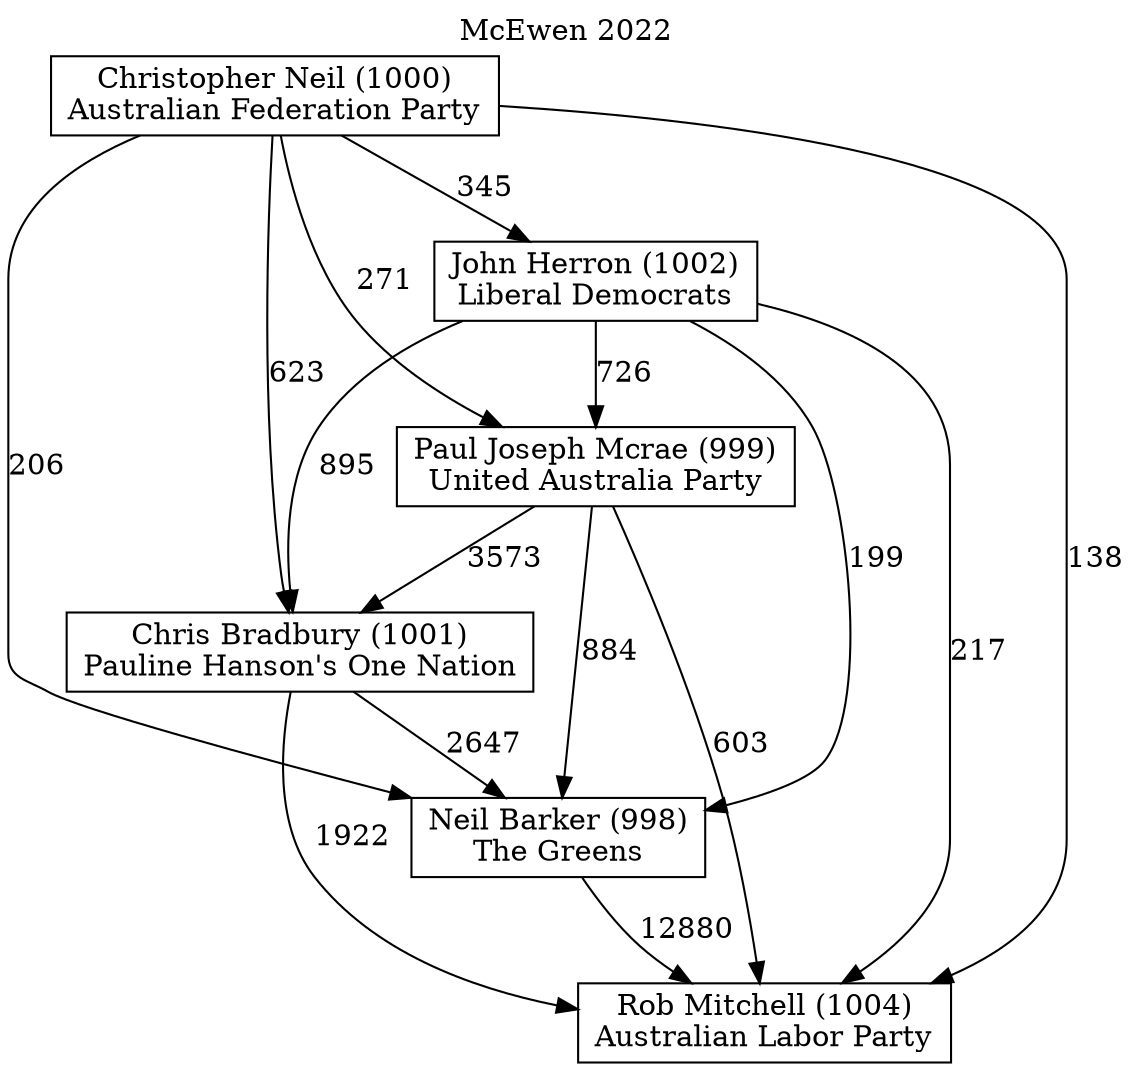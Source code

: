 // House preference flow
digraph "Rob Mitchell (1004)_McEwen_2022" {
	graph [label="McEwen 2022" labelloc=t mclimit=10]
	node [shape=box]
	"Paul Joseph Mcrae (999)" [label="Paul Joseph Mcrae (999)
United Australia Party"]
	"John Herron (1002)" [label="John Herron (1002)
Liberal Democrats"]
	"Neil Barker (998)" [label="Neil Barker (998)
The Greens"]
	"Rob Mitchell (1004)" [label="Rob Mitchell (1004)
Australian Labor Party"]
	"Chris Bradbury (1001)" [label="Chris Bradbury (1001)
Pauline Hanson's One Nation"]
	"Christopher Neil (1000)" [label="Christopher Neil (1000)
Australian Federation Party"]
	"Christopher Neil (1000)" -> "Rob Mitchell (1004)" [label=138]
	"Paul Joseph Mcrae (999)" -> "Neil Barker (998)" [label=884]
	"Christopher Neil (1000)" -> "Chris Bradbury (1001)" [label=623]
	"Chris Bradbury (1001)" -> "Rob Mitchell (1004)" [label=1922]
	"Christopher Neil (1000)" -> "Paul Joseph Mcrae (999)" [label=271]
	"John Herron (1002)" -> "Chris Bradbury (1001)" [label=895]
	"Paul Joseph Mcrae (999)" -> "Rob Mitchell (1004)" [label=603]
	"John Herron (1002)" -> "Paul Joseph Mcrae (999)" [label=726]
	"Christopher Neil (1000)" -> "Neil Barker (998)" [label=206]
	"Christopher Neil (1000)" -> "John Herron (1002)" [label=345]
	"John Herron (1002)" -> "Rob Mitchell (1004)" [label=217]
	"John Herron (1002)" -> "Neil Barker (998)" [label=199]
	"Chris Bradbury (1001)" -> "Neil Barker (998)" [label=2647]
	"Paul Joseph Mcrae (999)" -> "Chris Bradbury (1001)" [label=3573]
	"Neil Barker (998)" -> "Rob Mitchell (1004)" [label=12880]
}
